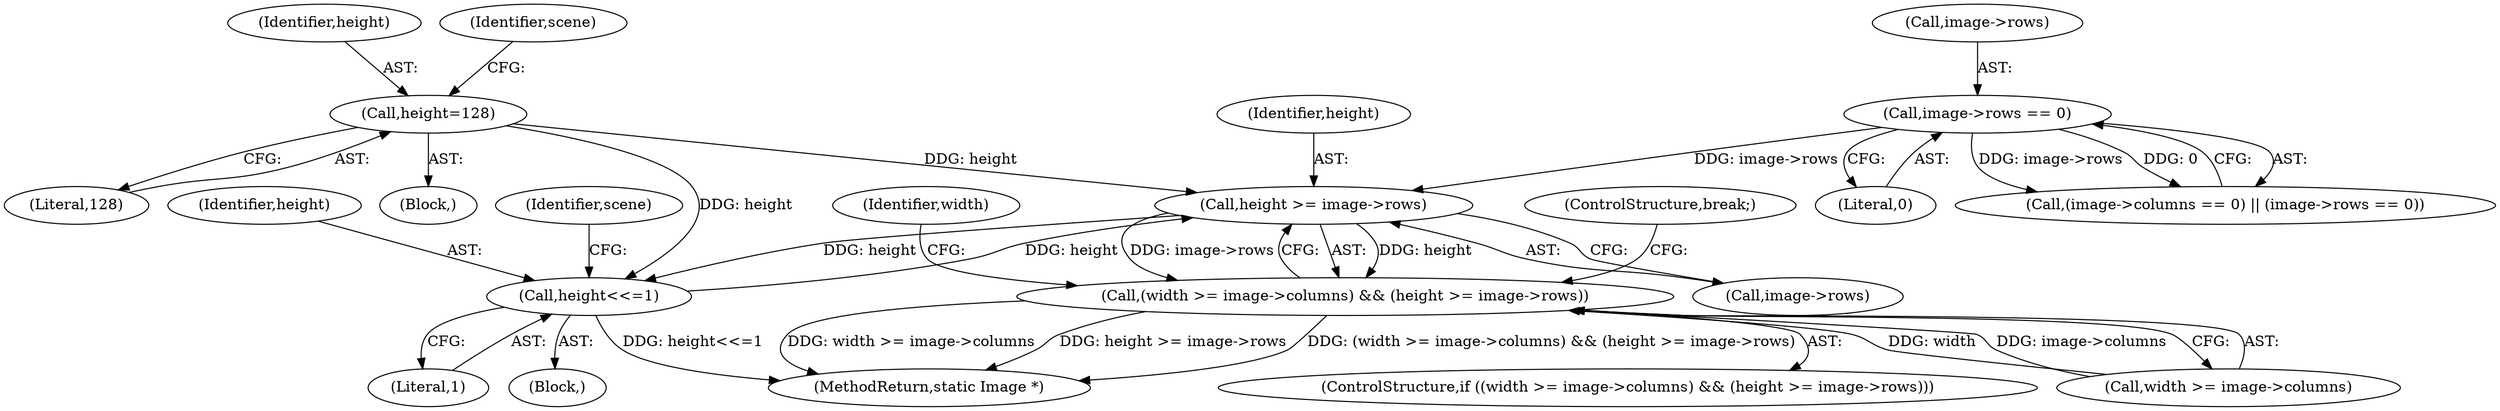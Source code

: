 digraph "0_ImageMagick_f6e9d0d9955e85bdd7540b251cd50d598dacc5e6_43@pointer" {
"1000336" [label="(Call,height >= image->rows)"];
"1000345" [label="(Call,height<<=1)"];
"1000336" [label="(Call,height >= image->rows)"];
"1000316" [label="(Call,height=128)"];
"1000303" [label="(Call,image->rows == 0)"];
"1000330" [label="(Call,(width >= image->columns) && (height >= image->rows))"];
"1000341" [label="(ControlStructure,break;)"];
"1000297" [label="(Call,(image->columns == 0) || (image->rows == 0))"];
"1000321" [label="(Identifier,scene)"];
"1000336" [label="(Call,height >= image->rows)"];
"1000317" [label="(Identifier,height)"];
"1000307" [label="(Literal,0)"];
"1000345" [label="(Call,height<<=1)"];
"1000328" [label="(Block,)"];
"1000312" [label="(Block,)"];
"1000303" [label="(Call,image->rows == 0)"];
"1000346" [label="(Identifier,height)"];
"1000347" [label="(Literal,1)"];
"1000304" [label="(Call,image->rows)"];
"1000329" [label="(ControlStructure,if ((width >= image->columns) && (height >= image->rows)))"];
"1000318" [label="(Literal,128)"];
"1000330" [label="(Call,(width >= image->columns) && (height >= image->rows))"];
"1000327" [label="(Identifier,scene)"];
"1000331" [label="(Call,width >= image->columns)"];
"1000343" [label="(Identifier,width)"];
"1000338" [label="(Call,image->rows)"];
"1000337" [label="(Identifier,height)"];
"1000316" [label="(Call,height=128)"];
"1001481" [label="(MethodReturn,static Image *)"];
"1000336" -> "1000330"  [label="AST: "];
"1000336" -> "1000338"  [label="CFG: "];
"1000337" -> "1000336"  [label="AST: "];
"1000338" -> "1000336"  [label="AST: "];
"1000330" -> "1000336"  [label="CFG: "];
"1000336" -> "1000330"  [label="DDG: height"];
"1000336" -> "1000330"  [label="DDG: image->rows"];
"1000345" -> "1000336"  [label="DDG: height"];
"1000316" -> "1000336"  [label="DDG: height"];
"1000303" -> "1000336"  [label="DDG: image->rows"];
"1000336" -> "1000345"  [label="DDG: height"];
"1000345" -> "1000328"  [label="AST: "];
"1000345" -> "1000347"  [label="CFG: "];
"1000346" -> "1000345"  [label="AST: "];
"1000347" -> "1000345"  [label="AST: "];
"1000327" -> "1000345"  [label="CFG: "];
"1000345" -> "1001481"  [label="DDG: height<<=1"];
"1000316" -> "1000345"  [label="DDG: height"];
"1000316" -> "1000312"  [label="AST: "];
"1000316" -> "1000318"  [label="CFG: "];
"1000317" -> "1000316"  [label="AST: "];
"1000318" -> "1000316"  [label="AST: "];
"1000321" -> "1000316"  [label="CFG: "];
"1000303" -> "1000297"  [label="AST: "];
"1000303" -> "1000307"  [label="CFG: "];
"1000304" -> "1000303"  [label="AST: "];
"1000307" -> "1000303"  [label="AST: "];
"1000297" -> "1000303"  [label="CFG: "];
"1000303" -> "1000297"  [label="DDG: image->rows"];
"1000303" -> "1000297"  [label="DDG: 0"];
"1000330" -> "1000329"  [label="AST: "];
"1000330" -> "1000331"  [label="CFG: "];
"1000331" -> "1000330"  [label="AST: "];
"1000341" -> "1000330"  [label="CFG: "];
"1000343" -> "1000330"  [label="CFG: "];
"1000330" -> "1001481"  [label="DDG: width >= image->columns"];
"1000330" -> "1001481"  [label="DDG: height >= image->rows"];
"1000330" -> "1001481"  [label="DDG: (width >= image->columns) && (height >= image->rows)"];
"1000331" -> "1000330"  [label="DDG: width"];
"1000331" -> "1000330"  [label="DDG: image->columns"];
}
